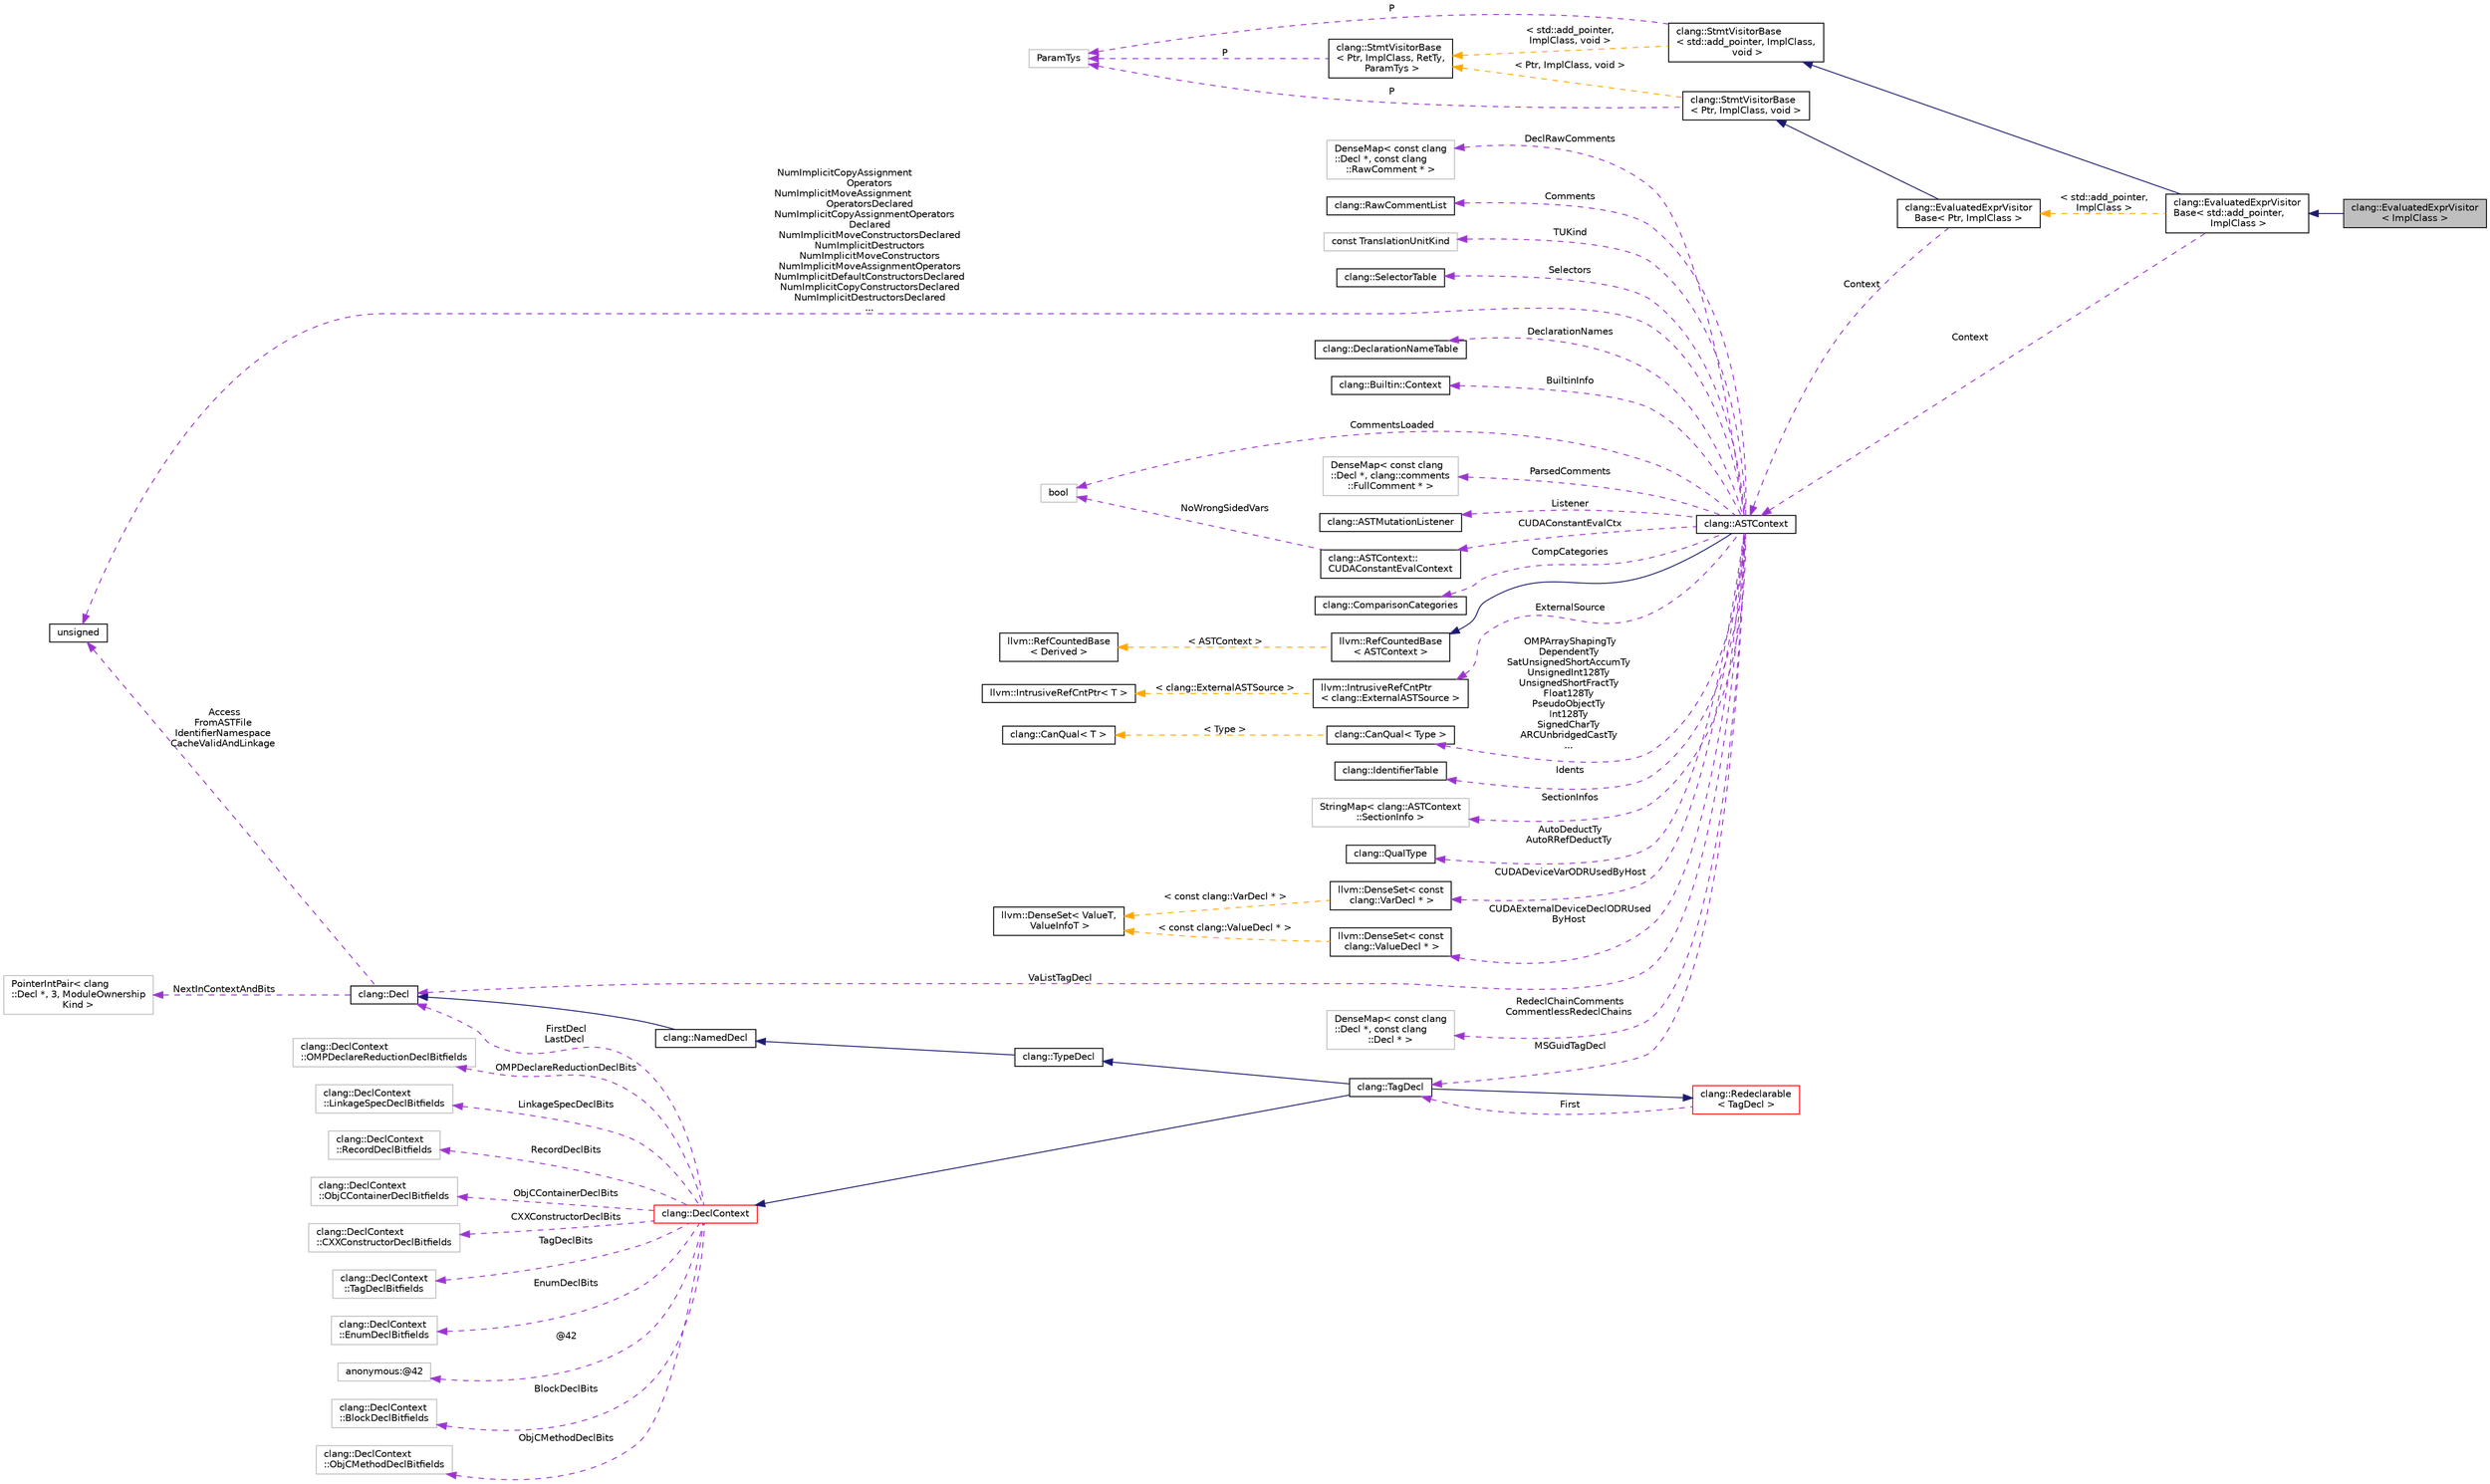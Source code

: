 digraph "clang::EvaluatedExprVisitor&lt; ImplClass &gt;"
{
 // LATEX_PDF_SIZE
  bgcolor="transparent";
  edge [fontname="Helvetica",fontsize="10",labelfontname="Helvetica",labelfontsize="10"];
  node [fontname="Helvetica",fontsize="10",shape=record];
  rankdir="LR";
  Node1 [label="clang::EvaluatedExprVisitor\l\< ImplClass \>",height=0.2,width=0.4,color="black", fillcolor="grey75", style="filled", fontcolor="black",tooltip="EvaluatedExprVisitor - This class visits 'Expr *'s."];
  Node2 -> Node1 [dir="back",color="midnightblue",fontsize="10",style="solid",fontname="Helvetica"];
  Node2 [label="clang::EvaluatedExprVisitor\lBase\< std::add_pointer,\l ImplClass \>",height=0.2,width=0.4,color="black",URL="$classclang_1_1EvaluatedExprVisitorBase.html",tooltip=" "];
  Node3 -> Node2 [dir="back",color="midnightblue",fontsize="10",style="solid",fontname="Helvetica"];
  Node3 [label="clang::StmtVisitorBase\l\< std::add_pointer, ImplClass,\l void \>",height=0.2,width=0.4,color="black",URL="$classclang_1_1StmtVisitorBase.html",tooltip=" "];
  Node4 -> Node3 [dir="back",color="darkorchid3",fontsize="10",style="dashed",label=" P" ,fontname="Helvetica"];
  Node4 [label="ParamTys",height=0.2,width=0.4,color="grey75",tooltip=" "];
  Node5 -> Node3 [dir="back",color="orange",fontsize="10",style="dashed",label=" \< std::add_pointer,\l ImplClass, void \>" ,fontname="Helvetica"];
  Node5 [label="clang::StmtVisitorBase\l\< Ptr, ImplClass, RetTy,\l ParamTys \>",height=0.2,width=0.4,color="black",URL="$classclang_1_1StmtVisitorBase.html",tooltip="StmtVisitorBase - This class implements a simple visitor for Stmt subclasses."];
  Node4 -> Node5 [dir="back",color="darkorchid3",fontsize="10",style="dashed",label=" P" ,fontname="Helvetica"];
  Node6 -> Node2 [dir="back",color="darkorchid3",fontsize="10",style="dashed",label=" Context" ,fontname="Helvetica"];
  Node6 [label="clang::ASTContext",height=0.2,width=0.4,color="black",URL="$classclang_1_1ASTContext.html",tooltip="Holds long-lived AST nodes (such as types and decls) that can be referred to throughout the semantic ..."];
  Node7 -> Node6 [dir="back",color="midnightblue",fontsize="10",style="solid",fontname="Helvetica"];
  Node7 [label="llvm::RefCountedBase\l\< ASTContext \>",height=0.2,width=0.4,color="black",URL="$classllvm_1_1RefCountedBase.html",tooltip=" "];
  Node8 -> Node7 [dir="back",color="orange",fontsize="10",style="dashed",label=" \< ASTContext \>" ,fontname="Helvetica"];
  Node8 [label="llvm::RefCountedBase\l\< Derived \>",height=0.2,width=0.4,color="black",URL="$classllvm_1_1RefCountedBase.html",tooltip=" "];
  Node9 -> Node6 [dir="back",color="darkorchid3",fontsize="10",style="dashed",label=" CompCategories" ,fontname="Helvetica"];
  Node9 [label="clang::ComparisonCategories",height=0.2,width=0.4,color="black",URL="$classclang_1_1ComparisonCategories.html",tooltip=" "];
  Node10 -> Node6 [dir="back",color="darkorchid3",fontsize="10",style="dashed",label=" ExternalSource" ,fontname="Helvetica"];
  Node10 [label="llvm::IntrusiveRefCntPtr\l\< clang::ExternalASTSource \>",height=0.2,width=0.4,color="black",URL="$classllvm_1_1IntrusiveRefCntPtr.html",tooltip=" "];
  Node11 -> Node10 [dir="back",color="orange",fontsize="10",style="dashed",label=" \< clang::ExternalASTSource \>" ,fontname="Helvetica"];
  Node11 [label="llvm::IntrusiveRefCntPtr\< T \>",height=0.2,width=0.4,color="black",URL="$classllvm_1_1IntrusiveRefCntPtr.html",tooltip=" "];
  Node12 -> Node6 [dir="back",color="darkorchid3",fontsize="10",style="dashed",label=" OMPArrayShapingTy\nDependentTy\nSatUnsignedShortAccumTy\nUnsignedInt128Ty\nUnsignedShortFractTy\nFloat128Ty\nPseudoObjectTy\nInt128Ty\nSignedCharTy\nARCUnbridgedCastTy\n..." ,fontname="Helvetica"];
  Node12 [label="clang::CanQual\< Type \>",height=0.2,width=0.4,color="black",URL="$classclang_1_1CanQual.html",tooltip=" "];
  Node13 -> Node12 [dir="back",color="orange",fontsize="10",style="dashed",label=" \< Type \>" ,fontname="Helvetica"];
  Node13 [label="clang::CanQual\< T \>",height=0.2,width=0.4,color="black",URL="$classclang_1_1CanQual.html",tooltip="Represents a canonical, potentially-qualified type."];
  Node14 -> Node6 [dir="back",color="darkorchid3",fontsize="10",style="dashed",label=" CUDAExternalDeviceDeclODRUsed\lByHost" ,fontname="Helvetica"];
  Node14 [label="llvm::DenseSet\< const\l clang::ValueDecl * \>",height=0.2,width=0.4,color="black",URL="$classllvm_1_1DenseSet.html",tooltip=" "];
  Node15 -> Node14 [dir="back",color="orange",fontsize="10",style="dashed",label=" \< const clang::ValueDecl * \>" ,fontname="Helvetica"];
  Node15 [label="llvm::DenseSet\< ValueT,\l ValueInfoT \>",height=0.2,width=0.4,color="black",URL="$classllvm_1_1DenseSet.html",tooltip=" "];
  Node16 -> Node6 [dir="back",color="darkorchid3",fontsize="10",style="dashed",label=" Idents" ,fontname="Helvetica"];
  Node16 [label="clang::IdentifierTable",height=0.2,width=0.4,color="black",URL="$classclang_1_1IdentifierTable.html",tooltip="Implements an efficient mapping from strings to IdentifierInfo nodes."];
  Node17 -> Node6 [dir="back",color="darkorchid3",fontsize="10",style="dashed",label=" SectionInfos" ,fontname="Helvetica"];
  Node17 [label="StringMap\< clang::ASTContext\l::SectionInfo \>",height=0.2,width=0.4,color="grey75",tooltip=" "];
  Node18 -> Node6 [dir="back",color="darkorchid3",fontsize="10",style="dashed",label=" AutoDeductTy\nAutoRRefDeductTy" ,fontname="Helvetica"];
  Node18 [label="clang::QualType",height=0.2,width=0.4,color="black",URL="$classclang_1_1QualType.html",tooltip="A (possibly-)qualified type."];
  Node19 -> Node6 [dir="back",color="darkorchid3",fontsize="10",style="dashed",label=" MSGuidTagDecl" ,fontname="Helvetica"];
  Node19 [label="clang::TagDecl",height=0.2,width=0.4,color="black",URL="$classclang_1_1TagDecl.html",tooltip="Represents the declaration of a struct/union/class/enum."];
  Node20 -> Node19 [dir="back",color="midnightblue",fontsize="10",style="solid",fontname="Helvetica"];
  Node20 [label="clang::TypeDecl",height=0.2,width=0.4,color="black",URL="$classclang_1_1TypeDecl.html",tooltip="Represents a declaration of a type."];
  Node21 -> Node20 [dir="back",color="midnightblue",fontsize="10",style="solid",fontname="Helvetica"];
  Node21 [label="clang::NamedDecl",height=0.2,width=0.4,color="black",URL="$classclang_1_1NamedDecl.html",tooltip="This represents a decl that may have a name."];
  Node22 -> Node21 [dir="back",color="midnightblue",fontsize="10",style="solid",fontname="Helvetica"];
  Node22 [label="clang::Decl",height=0.2,width=0.4,color="black",URL="$classclang_1_1Decl.html",tooltip="Decl - This represents one declaration (or definition), e.g."];
  Node23 -> Node22 [dir="back",color="darkorchid3",fontsize="10",style="dashed",label=" NextInContextAndBits" ,fontname="Helvetica"];
  Node23 [label="PointerIntPair\< clang\l::Decl *, 3, ModuleOwnership\lKind \>",height=0.2,width=0.4,color="grey75",tooltip=" "];
  Node24 -> Node22 [dir="back",color="darkorchid3",fontsize="10",style="dashed",label=" Access\nFromASTFile\nIdentifierNamespace\nCacheValidAndLinkage" ,fontname="Helvetica"];
  Node24 [label="unsigned",height=0.2,width=0.4,color="black",URL="$classunsigned.html",tooltip=" "];
  Node25 -> Node19 [dir="back",color="midnightblue",fontsize="10",style="solid",fontname="Helvetica"];
  Node25 [label="clang::DeclContext",height=0.2,width=0.4,color="red",URL="$classclang_1_1DeclContext.html",tooltip="DeclContext - This is used only as base class of specific decl types that can act as declaration cont..."];
  Node26 -> Node25 [dir="back",color="darkorchid3",fontsize="10",style="dashed",label=" TagDeclBits" ,fontname="Helvetica"];
  Node26 [label="clang::DeclContext\l::TagDeclBitfields",height=0.2,width=0.4,color="grey75",tooltip="Stores the bits used by TagDecl."];
  Node27 -> Node25 [dir="back",color="darkorchid3",fontsize="10",style="dashed",label=" EnumDeclBits" ,fontname="Helvetica"];
  Node27 [label="clang::DeclContext\l::EnumDeclBitfields",height=0.2,width=0.4,color="grey75",tooltip="Stores the bits used by EnumDecl."];
  Node28 -> Node25 [dir="back",color="darkorchid3",fontsize="10",style="dashed",label=" @42" ,fontname="Helvetica"];
  Node28 [label="anonymous:@42",height=0.2,width=0.4,color="grey75",tooltip=" "];
  Node29 -> Node25 [dir="back",color="darkorchid3",fontsize="10",style="dashed",label=" BlockDeclBits" ,fontname="Helvetica"];
  Node29 [label="clang::DeclContext\l::BlockDeclBitfields",height=0.2,width=0.4,color="grey75",tooltip="Stores the bits used by BlockDecl."];
  Node30 -> Node25 [dir="back",color="darkorchid3",fontsize="10",style="dashed",label=" ObjCMethodDeclBits" ,fontname="Helvetica"];
  Node30 [label="clang::DeclContext\l::ObjCMethodDeclBitfields",height=0.2,width=0.4,color="grey75",tooltip="Stores the bits used by ObjCMethodDecl."];
  Node31 -> Node25 [dir="back",color="darkorchid3",fontsize="10",style="dashed",label=" OMPDeclareReductionDeclBits" ,fontname="Helvetica"];
  Node31 [label="clang::DeclContext\l::OMPDeclareReductionDeclBitfields",height=0.2,width=0.4,color="grey75",tooltip="Stores the bits used by OMPDeclareReductionDecl."];
  Node32 -> Node25 [dir="back",color="darkorchid3",fontsize="10",style="dashed",label=" LinkageSpecDeclBits" ,fontname="Helvetica"];
  Node32 [label="clang::DeclContext\l::LinkageSpecDeclBitfields",height=0.2,width=0.4,color="grey75",tooltip="Stores the bits used by LinkageSpecDecl."];
  Node33 -> Node25 [dir="back",color="darkorchid3",fontsize="10",style="dashed",label=" RecordDeclBits" ,fontname="Helvetica"];
  Node33 [label="clang::DeclContext\l::RecordDeclBitfields",height=0.2,width=0.4,color="grey75",tooltip="Stores the bits used by RecordDecl."];
  Node34 -> Node25 [dir="back",color="darkorchid3",fontsize="10",style="dashed",label=" ObjCContainerDeclBits" ,fontname="Helvetica"];
  Node34 [label="clang::DeclContext\l::ObjCContainerDeclBitfields",height=0.2,width=0.4,color="grey75",tooltip="Stores the bits used by ObjCContainerDecl."];
  Node35 -> Node25 [dir="back",color="darkorchid3",fontsize="10",style="dashed",label=" CXXConstructorDeclBits" ,fontname="Helvetica"];
  Node35 [label="clang::DeclContext\l::CXXConstructorDeclBitfields",height=0.2,width=0.4,color="grey75",tooltip="Stores the bits used by CXXConstructorDecl."];
  Node22 -> Node25 [dir="back",color="darkorchid3",fontsize="10",style="dashed",label=" FirstDecl\nLastDecl" ,fontname="Helvetica"];
  Node38 -> Node19 [dir="back",color="midnightblue",fontsize="10",style="solid",fontname="Helvetica"];
  Node38 [label="clang::Redeclarable\l\< TagDecl \>",height=0.2,width=0.4,color="red",URL="$classclang_1_1Redeclarable.html",tooltip=" "];
  Node19 -> Node38 [dir="back",color="darkorchid3",fontsize="10",style="dashed",label=" First" ,fontname="Helvetica"];
  Node42 -> Node6 [dir="back",color="darkorchid3",fontsize="10",style="dashed",label=" RedeclChainComments\nCommentlessRedeclChains" ,fontname="Helvetica"];
  Node42 [label="DenseMap\< const clang\l::Decl *, const clang\l::Decl * \>",height=0.2,width=0.4,color="grey75",tooltip=" "];
  Node43 -> Node6 [dir="back",color="darkorchid3",fontsize="10",style="dashed",label=" DeclRawComments" ,fontname="Helvetica"];
  Node43 [label="DenseMap\< const clang\l::Decl *, const clang\l::RawComment * \>",height=0.2,width=0.4,color="grey75",tooltip=" "];
  Node44 -> Node6 [dir="back",color="darkorchid3",fontsize="10",style="dashed",label=" Comments" ,fontname="Helvetica"];
  Node44 [label="clang::RawCommentList",height=0.2,width=0.4,color="black",URL="$classclang_1_1RawCommentList.html",tooltip="This class represents all comments included in the translation unit, sorted in order of appearance in..."];
  Node45 -> Node6 [dir="back",color="darkorchid3",fontsize="10",style="dashed",label=" CommentsLoaded" ,fontname="Helvetica"];
  Node45 [label="bool",height=0.2,width=0.4,color="grey75",tooltip=" "];
  Node46 -> Node6 [dir="back",color="darkorchid3",fontsize="10",style="dashed",label=" TUKind" ,fontname="Helvetica"];
  Node46 [label="const TranslationUnitKind",height=0.2,width=0.4,color="grey75",tooltip=" "];
  Node47 -> Node6 [dir="back",color="darkorchid3",fontsize="10",style="dashed",label=" Selectors" ,fontname="Helvetica"];
  Node47 [label="clang::SelectorTable",height=0.2,width=0.4,color="black",URL="$classclang_1_1SelectorTable.html",tooltip="This table allows us to fully hide how we implement multi-keyword caching."];
  Node24 -> Node6 [dir="back",color="darkorchid3",fontsize="10",style="dashed",label=" NumImplicitCopyAssignment\lOperators\nNumImplicitMoveAssignment\lOperatorsDeclared\nNumImplicitCopyAssignmentOperators\lDeclared\nNumImplicitMoveConstructorsDeclared\nNumImplicitDestructors\nNumImplicitMoveConstructors\nNumImplicitMoveAssignmentOperators\nNumImplicitDefaultConstructorsDeclared\nNumImplicitCopyConstructorsDeclared\nNumImplicitDestructorsDeclared\n..." ,fontname="Helvetica"];
  Node22 -> Node6 [dir="back",color="darkorchid3",fontsize="10",style="dashed",label=" VaListTagDecl" ,fontname="Helvetica"];
  Node48 -> Node6 [dir="back",color="darkorchid3",fontsize="10",style="dashed",label=" CUDAConstantEvalCtx" ,fontname="Helvetica"];
  Node48 [label="clang::ASTContext::\lCUDAConstantEvalContext",height=0.2,width=0.4,color="black",URL="$structclang_1_1ASTContext_1_1CUDAConstantEvalContext.html",tooltip=" "];
  Node45 -> Node48 [dir="back",color="darkorchid3",fontsize="10",style="dashed",label=" NoWrongSidedVars" ,fontname="Helvetica"];
  Node49 -> Node6 [dir="back",color="darkorchid3",fontsize="10",style="dashed",label=" DeclarationNames" ,fontname="Helvetica"];
  Node49 [label="clang::DeclarationNameTable",height=0.2,width=0.4,color="black",URL="$classclang_1_1DeclarationNameTable.html",tooltip="DeclarationNameTable is used to store and retrieve DeclarationName instances for the various kinds of..."];
  Node50 -> Node6 [dir="back",color="darkorchid3",fontsize="10",style="dashed",label=" BuiltinInfo" ,fontname="Helvetica"];
  Node50 [label="clang::Builtin::Context",height=0.2,width=0.4,color="black",URL="$classclang_1_1Builtin_1_1Context.html",tooltip="Holds information about both target-independent and target-specific builtins, allowing easy queries b..."];
  Node51 -> Node6 [dir="back",color="darkorchid3",fontsize="10",style="dashed",label=" CUDADeviceVarODRUsedByHost" ,fontname="Helvetica"];
  Node51 [label="llvm::DenseSet\< const\l clang::VarDecl * \>",height=0.2,width=0.4,color="black",URL="$classllvm_1_1DenseSet.html",tooltip=" "];
  Node15 -> Node51 [dir="back",color="orange",fontsize="10",style="dashed",label=" \< const clang::VarDecl * \>" ,fontname="Helvetica"];
  Node52 -> Node6 [dir="back",color="darkorchid3",fontsize="10",style="dashed",label=" ParsedComments" ,fontname="Helvetica"];
  Node52 [label="DenseMap\< const clang\l::Decl *, clang::comments\l::FullComment * \>",height=0.2,width=0.4,color="grey75",tooltip=" "];
  Node53 -> Node6 [dir="back",color="darkorchid3",fontsize="10",style="dashed",label=" Listener" ,fontname="Helvetica"];
  Node53 [label="clang::ASTMutationListener",height=0.2,width=0.4,color="black",URL="$classclang_1_1ASTMutationListener.html",tooltip="An abstract interface that should be implemented by listeners that want to be notified when an AST en..."];
  Node54 -> Node2 [dir="back",color="orange",fontsize="10",style="dashed",label=" \< std::add_pointer,\l ImplClass \>" ,fontname="Helvetica"];
  Node54 [label="clang::EvaluatedExprVisitor\lBase\< Ptr, ImplClass \>",height=0.2,width=0.4,color="black",URL="$classclang_1_1EvaluatedExprVisitorBase.html",tooltip="Given a potentially-evaluated expression, this visitor visits all of its potentially-evaluated subexp..."];
  Node55 -> Node54 [dir="back",color="midnightblue",fontsize="10",style="solid",fontname="Helvetica"];
  Node55 [label="clang::StmtVisitorBase\l\< Ptr, ImplClass, void \>",height=0.2,width=0.4,color="black",URL="$classclang_1_1StmtVisitorBase.html",tooltip=" "];
  Node4 -> Node55 [dir="back",color="darkorchid3",fontsize="10",style="dashed",label=" P" ,fontname="Helvetica"];
  Node5 -> Node55 [dir="back",color="orange",fontsize="10",style="dashed",label=" \< Ptr, ImplClass, void \>" ,fontname="Helvetica"];
  Node6 -> Node54 [dir="back",color="darkorchid3",fontsize="10",style="dashed",label=" Context" ,fontname="Helvetica"];
}
